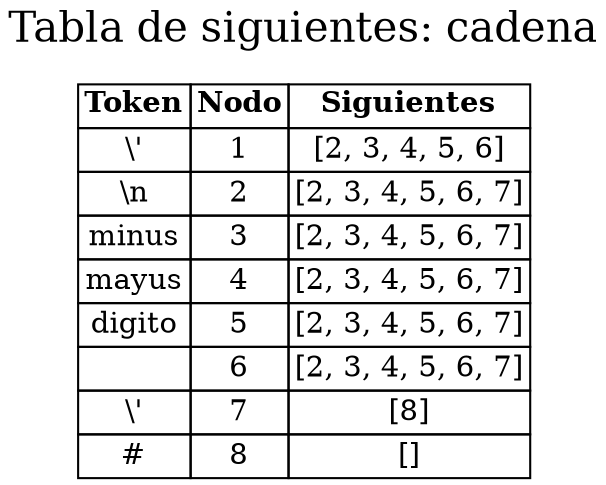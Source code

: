 digraph tabla_siguientes {

graph [
newrank = true,
nodesep = 0.3,
ranksep = 0.2,
overlap = true,
splines = false,
] 

node  [shape=plain]

nodo1 [label=<

<table border="0" cellborder="1" cellspacing="0">

  <tr><td><b>Token</b></td><td><b>Nodo</b></td><td><b>Siguientes</b></td></tr>

 <tr>  <td >\'</td><td>1</td><td>[2, 3, 4, 5, 6]</td></tr>

 <tr>  <td >\n</td><td>2</td><td>[2, 3, 4, 5, 6, 7]</td></tr>

 <tr>  <td >minus</td><td>3</td><td>[2, 3, 4, 5, 6, 7]</td></tr>

 <tr>  <td >mayus</td><td>4</td><td>[2, 3, 4, 5, 6, 7]</td></tr>

 <tr>  <td >digito</td><td>5</td><td>[2, 3, 4, 5, 6, 7]</td></tr>

 <tr>  <td > </td><td>6</td><td>[2, 3, 4, 5, 6, 7]</td></tr>

 <tr>  <td >\'</td><td>7</td><td>[8]</td></tr>

 <tr>  <td >#</td><td>8</td><td>[]</td></tr>

</table>>];

	LKD [
fontsize = 20,
label = "Tabla de siguientes: cadena",
shape = plain,
style = ""]

LKD -> nodo1 [style = invis]

} 


